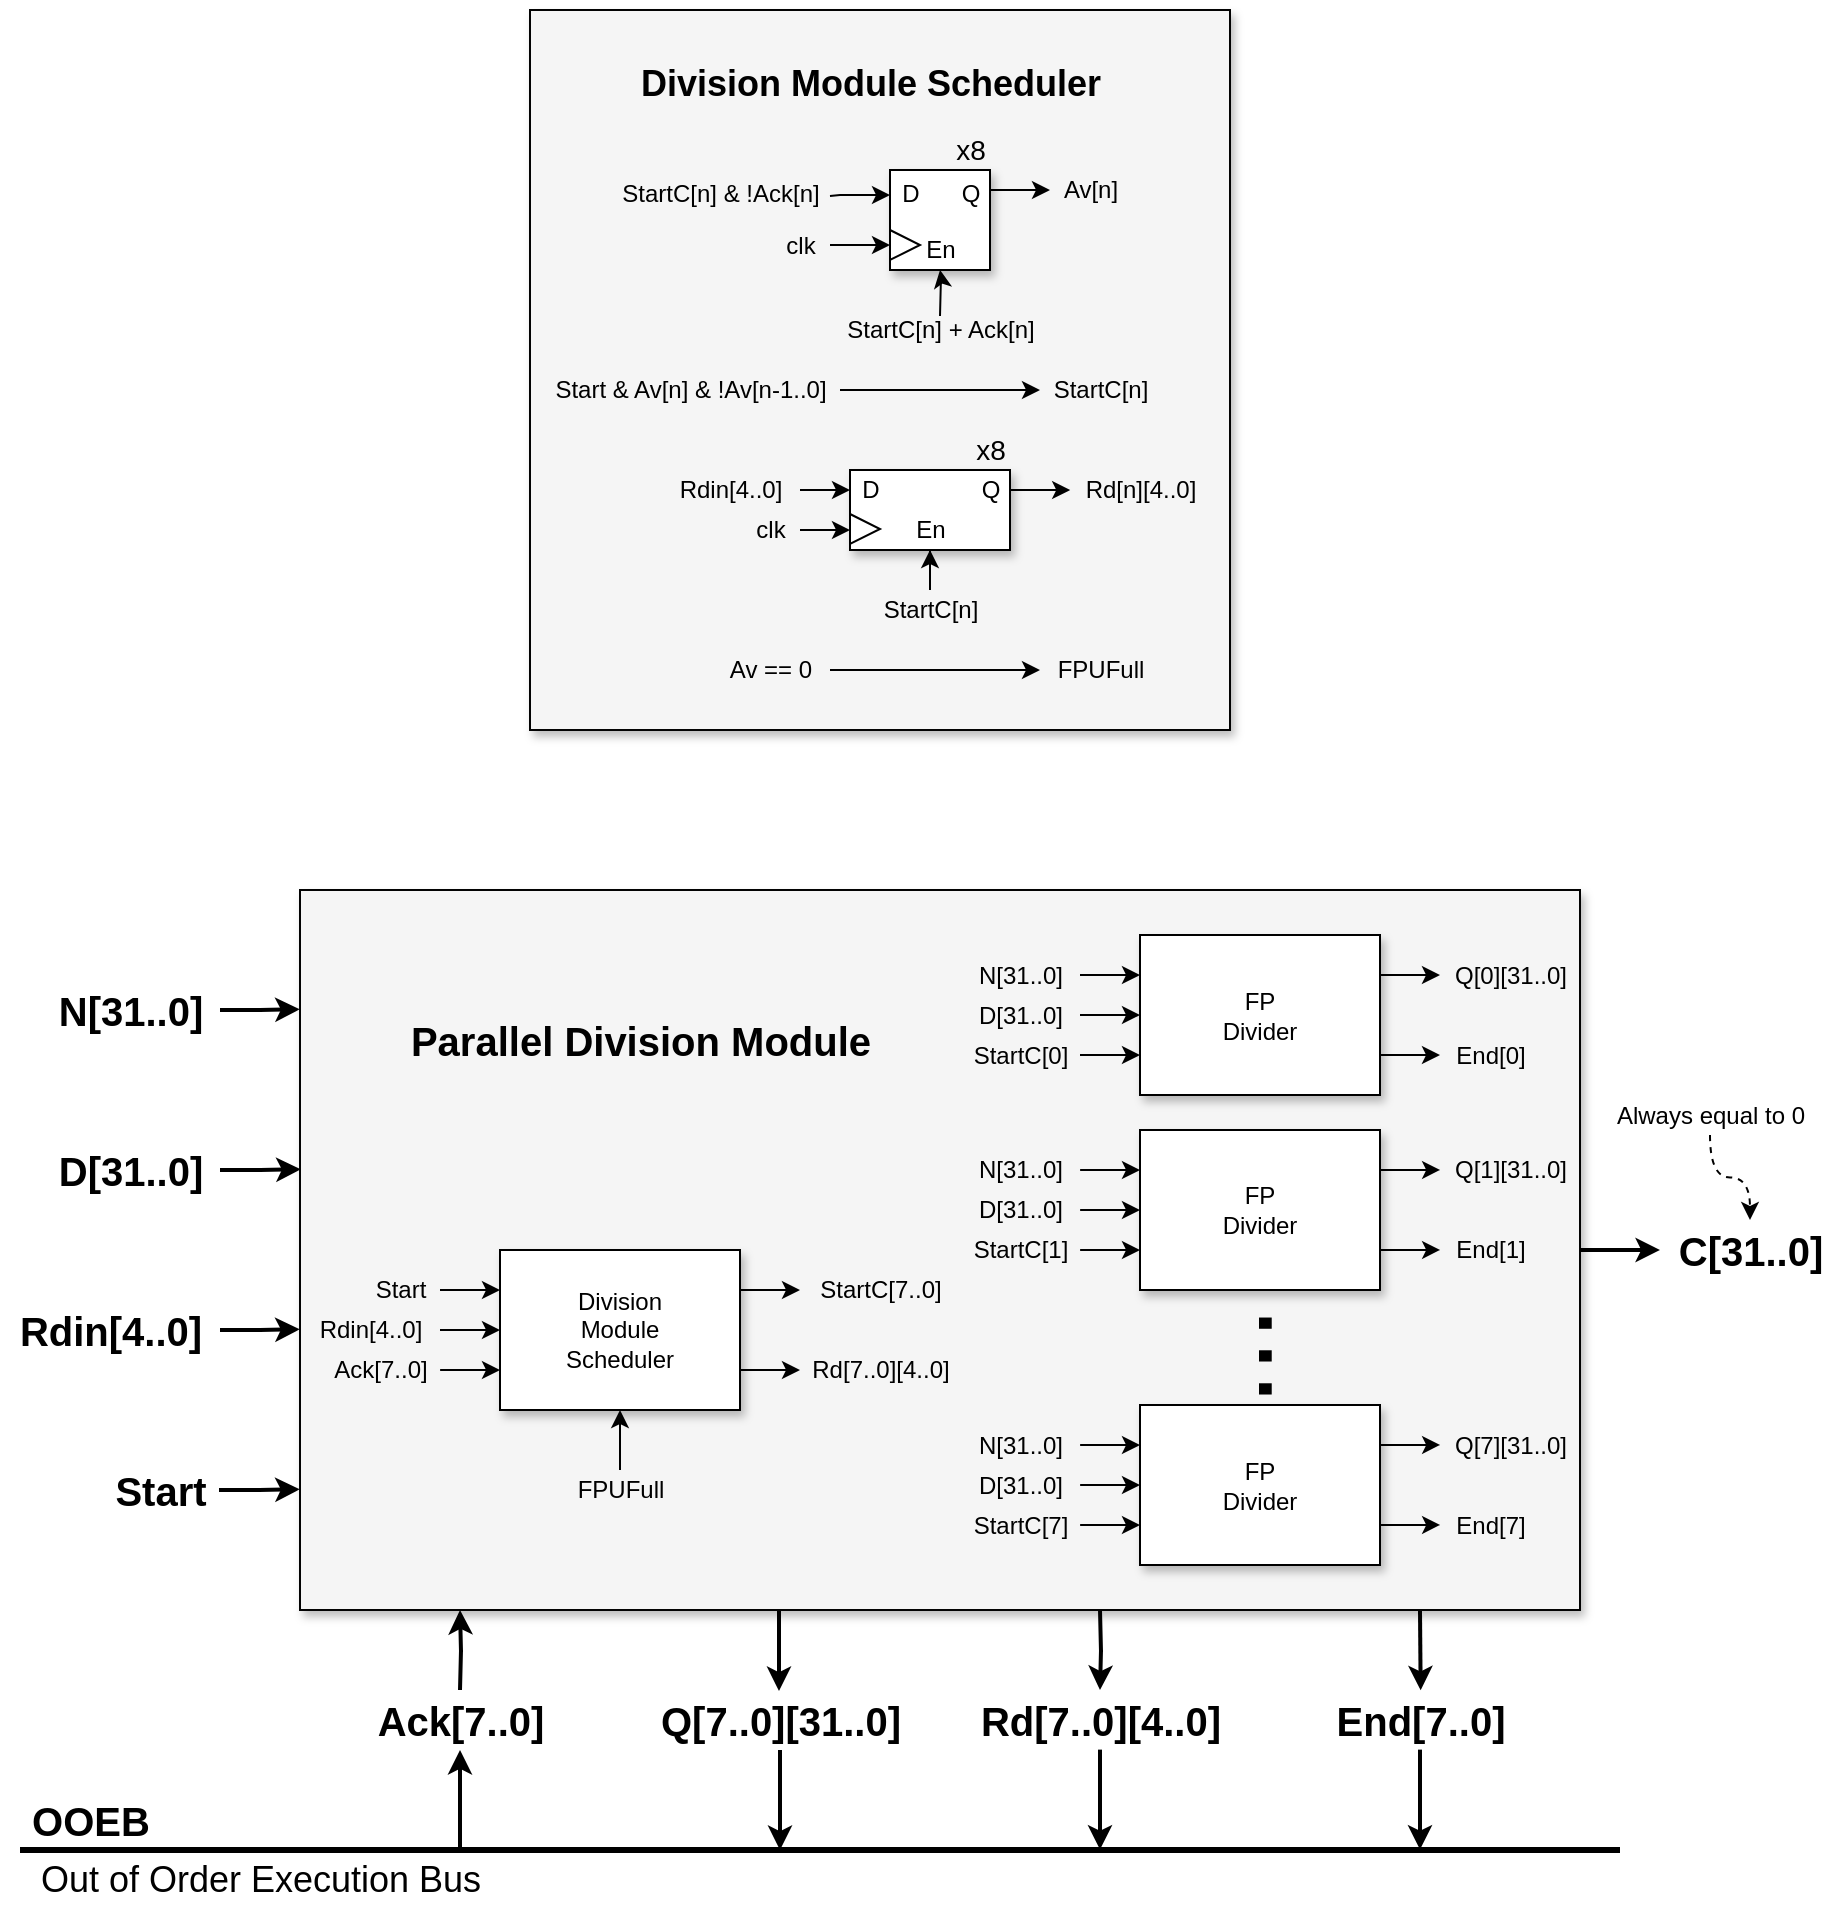 <mxfile version="12.3.2" type="device" pages="1"><diagram id="rGSmA4ux6cPSU9BD-CrY" name="Page-1"><mxGraphModel dx="1113" dy="853" grid="1" gridSize="10" guides="1" tooltips="1" connect="1" arrows="1" fold="1" page="1" pageScale="1" pageWidth="4681" pageHeight="3300" math="0" shadow="0"><root><mxCell id="0"/><mxCell id="1" parent="0"/><mxCell id="6MlO7yxr7TjKpBUpVkx_-128" value="" style="rounded=0;whiteSpace=wrap;html=1;fontSize=12;fillColor=#f5f5f5;strokeColor=#030303;fontColor=#333333;shadow=1;" vertex="1" parent="1"><mxGeometry x="1380" y="880" width="640" height="360" as="geometry"/></mxCell><mxCell id="6MlO7yxr7TjKpBUpVkx_-1" style="edgeStyle=orthogonalEdgeStyle;rounded=0;orthogonalLoop=1;jettySize=auto;html=1;startArrow=classic;startFill=1;endArrow=none;endFill=0;strokeWidth=2;fontSize=20;" edge="1" parent="1"><mxGeometry relative="1" as="geometry"><mxPoint x="1619.5" y="1240.5" as="targetPoint"/><mxPoint x="1619.5" y="1280.5" as="sourcePoint"/><Array as="points"><mxPoint x="1619.5" y="1280.5"/><mxPoint x="1619.5" y="1280.5"/></Array></mxGeometry></mxCell><mxCell id="6MlO7yxr7TjKpBUpVkx_-2" style="edgeStyle=orthogonalEdgeStyle;rounded=0;orthogonalLoop=1;jettySize=auto;html=1;startArrow=classic;startFill=1;endArrow=none;endFill=0;strokeWidth=2;fontSize=20;" edge="1" parent="1"><mxGeometry relative="1" as="geometry"><mxPoint x="1780" y="1240" as="targetPoint"/><mxPoint x="1780" y="1280" as="sourcePoint"/></mxGeometry></mxCell><mxCell id="6MlO7yxr7TjKpBUpVkx_-3" style="edgeStyle=orthogonalEdgeStyle;rounded=0;orthogonalLoop=1;jettySize=auto;html=1;exitX=1;exitY=0.75;exitDx=0;exitDy=0;startArrow=classic;startFill=1;endArrow=none;endFill=0;strokeWidth=2;fontSize=20;" edge="1" parent="1"><mxGeometry relative="1" as="geometry"><mxPoint x="1940" y="1240.5" as="targetPoint"/><mxPoint x="1940.333" y="1280.167" as="sourcePoint"/></mxGeometry></mxCell><mxCell id="6MlO7yxr7TjKpBUpVkx_-4" style="edgeStyle=orthogonalEdgeStyle;rounded=0;orthogonalLoop=1;jettySize=auto;html=1;startArrow=classic;startFill=1;endArrow=none;endFill=0;strokeWidth=2;fontSize=20;" edge="1" parent="1"><mxGeometry relative="1" as="geometry"><mxPoint x="1460" y="1280" as="targetPoint"/><mxPoint x="1460" y="1240" as="sourcePoint"/></mxGeometry></mxCell><mxCell id="6MlO7yxr7TjKpBUpVkx_-67" value="" style="edgeStyle=orthogonalEdgeStyle;rounded=0;orthogonalLoop=1;jettySize=auto;html=1;startArrow=none;startFill=0;endArrow=classic;endFill=1;fontSize=20;entryX=0;entryY=0.25;entryDx=0;entryDy=0;strokeWidth=2;" edge="1" parent="1" source="6MlO7yxr7TjKpBUpVkx_-68"><mxGeometry relative="1" as="geometry"><mxPoint x="1379.833" y="939.667" as="targetPoint"/></mxGeometry></mxCell><mxCell id="6MlO7yxr7TjKpBUpVkx_-68" value="N[31..0]" style="text;html=1;align=center;verticalAlign=middle;resizable=0;points=[];;autosize=1;fontSize=20;fontStyle=1" vertex="1" parent="1"><mxGeometry x="1250" y="925" width="90" height="30" as="geometry"/></mxCell><mxCell id="6MlO7yxr7TjKpBUpVkx_-69" value="" style="edgeStyle=orthogonalEdgeStyle;rounded=0;orthogonalLoop=1;jettySize=auto;html=1;startArrow=none;startFill=0;endArrow=classic;endFill=1;fontSize=20;entryX=0;entryY=0.5;entryDx=0;entryDy=0;strokeWidth=2;" edge="1" parent="1" source="6MlO7yxr7TjKpBUpVkx_-70"><mxGeometry relative="1" as="geometry"><mxPoint x="1380.333" y="1019.667" as="targetPoint"/></mxGeometry></mxCell><mxCell id="6MlO7yxr7TjKpBUpVkx_-70" value="D[31..0]" style="text;html=1;align=center;verticalAlign=middle;resizable=0;points=[];;autosize=1;fontSize=20;fontStyle=1" vertex="1" parent="1"><mxGeometry x="1250" y="1005" width="90" height="30" as="geometry"/></mxCell><mxCell id="6MlO7yxr7TjKpBUpVkx_-71" value="" style="edgeStyle=orthogonalEdgeStyle;rounded=0;orthogonalLoop=1;jettySize=auto;html=1;startArrow=none;startFill=0;endArrow=classic;endFill=1;fontSize=20;entryX=0;entryY=0.75;entryDx=0;entryDy=0;strokeWidth=2;" edge="1" parent="1" source="6MlO7yxr7TjKpBUpVkx_-72"><mxGeometry relative="1" as="geometry"><mxPoint x="1379.833" y="1099.667" as="targetPoint"/></mxGeometry></mxCell><mxCell id="6MlO7yxr7TjKpBUpVkx_-72" value="Rdin[4..0]" style="text;html=1;align=center;verticalAlign=middle;resizable=0;points=[];;autosize=1;fontSize=20;fontStyle=1" vertex="1" parent="1"><mxGeometry x="1230" y="1085" width="110" height="30" as="geometry"/></mxCell><mxCell id="6MlO7yxr7TjKpBUpVkx_-73" value="&lt;b&gt;Parallel Division Module&lt;/b&gt;" style="text;html=1;align=center;verticalAlign=middle;resizable=0;points=[];;autosize=1;fontSize=20;" vertex="1" parent="1"><mxGeometry x="1425" y="940" width="250" height="30" as="geometry"/></mxCell><mxCell id="6MlO7yxr7TjKpBUpVkx_-74" value="Q[7..0][31..0]" style="text;html=1;align=center;verticalAlign=middle;resizable=0;points=[];;autosize=1;fontSize=20;fontStyle=1" vertex="1" parent="1"><mxGeometry x="1550" y="1280" width="140" height="30" as="geometry"/></mxCell><mxCell id="6MlO7yxr7TjKpBUpVkx_-75" value="Rd[7..0][4..0]" style="text;html=1;align=center;verticalAlign=middle;resizable=0;points=[];;autosize=1;fontSize=20;fontStyle=1" vertex="1" parent="1"><mxGeometry x="1710" y="1280" width="140" height="30" as="geometry"/></mxCell><mxCell id="6MlO7yxr7TjKpBUpVkx_-76" value="End[7..0]" style="text;html=1;align=center;verticalAlign=middle;resizable=0;points=[];;autosize=1;fontSize=20;fontStyle=1" vertex="1" parent="1"><mxGeometry x="1890" y="1280" width="100" height="30" as="geometry"/></mxCell><mxCell id="6MlO7yxr7TjKpBUpVkx_-77" value="Ack[7..0]" style="text;html=1;align=center;verticalAlign=middle;resizable=0;points=[];;autosize=1;fontSize=20;fontStyle=1" vertex="1" parent="1"><mxGeometry x="1410" y="1280" width="100" height="30" as="geometry"/></mxCell><mxCell id="6MlO7yxr7TjKpBUpVkx_-6" style="edgeStyle=orthogonalEdgeStyle;rounded=0;orthogonalLoop=1;jettySize=auto;html=1;exitX=1;exitY=0.25;exitDx=0;exitDy=0;" edge="1" parent="1" source="6MlO7yxr7TjKpBUpVkx_-10"><mxGeometry relative="1" as="geometry"><mxPoint x="1950" y="922.5" as="targetPoint"/></mxGeometry></mxCell><mxCell id="6MlO7yxr7TjKpBUpVkx_-8" style="edgeStyle=orthogonalEdgeStyle;rounded=0;orthogonalLoop=1;jettySize=auto;html=1;exitX=1;exitY=0.75;exitDx=0;exitDy=0;" edge="1" parent="1" source="6MlO7yxr7TjKpBUpVkx_-10"><mxGeometry relative="1" as="geometry"><mxPoint x="1950" y="962.5" as="targetPoint"/></mxGeometry></mxCell><mxCell id="6MlO7yxr7TjKpBUpVkx_-10" value="FP&lt;br&gt;Divider" style="rounded=0;whiteSpace=wrap;html=1;shadow=1;" vertex="1" parent="1"><mxGeometry x="1800" y="902.5" width="120" height="80" as="geometry"/></mxCell><mxCell id="6MlO7yxr7TjKpBUpVkx_-11" value="Q[0][31..0]" style="text;html=1;align=center;verticalAlign=middle;resizable=0;points=[];;autosize=1;" vertex="1" parent="1"><mxGeometry x="1950" y="912.5" width="70" height="20" as="geometry"/></mxCell><mxCell id="6MlO7yxr7TjKpBUpVkx_-13" value="End[0]" style="text;html=1;align=center;verticalAlign=middle;resizable=0;points=[];;autosize=1;" vertex="1" parent="1"><mxGeometry x="1950" y="952.5" width="50" height="20" as="geometry"/></mxCell><mxCell id="6MlO7yxr7TjKpBUpVkx_-15" value="N[31..0]" style="text;html=1;align=center;verticalAlign=middle;resizable=0;points=[];;autosize=1;" vertex="1" parent="1"><mxGeometry x="1710" y="912.5" width="60" height="20" as="geometry"/></mxCell><mxCell id="6MlO7yxr7TjKpBUpVkx_-16" value="D[31..0]" style="text;html=1;align=center;verticalAlign=middle;resizable=0;points=[];;autosize=1;" vertex="1" parent="1"><mxGeometry x="1710" y="932.5" width="60" height="20" as="geometry"/></mxCell><mxCell id="6MlO7yxr7TjKpBUpVkx_-17" value="StartC[0]" style="text;html=1;align=center;verticalAlign=middle;resizable=0;points=[];;autosize=1;" vertex="1" parent="1"><mxGeometry x="1710" y="952.5" width="60" height="20" as="geometry"/></mxCell><mxCell id="6MlO7yxr7TjKpBUpVkx_-18" style="edgeStyle=orthogonalEdgeStyle;rounded=0;orthogonalLoop=1;jettySize=auto;html=1;entryX=0;entryY=0.25;entryDx=0;entryDy=0;" edge="1" parent="1" target="6MlO7yxr7TjKpBUpVkx_-10"><mxGeometry relative="1" as="geometry"><mxPoint x="1800.143" y="922.357" as="targetPoint"/><mxPoint x="1770" y="922.5" as="sourcePoint"/><Array as="points"><mxPoint x="1770" y="922.5"/></Array></mxGeometry></mxCell><mxCell id="6MlO7yxr7TjKpBUpVkx_-19" style="edgeStyle=orthogonalEdgeStyle;rounded=0;orthogonalLoop=1;jettySize=auto;html=1;entryX=0;entryY=0.75;entryDx=0;entryDy=0;" edge="1" parent="1" target="6MlO7yxr7TjKpBUpVkx_-10"><mxGeometry relative="1" as="geometry"><mxPoint x="1800.143" y="981.857" as="targetPoint"/><mxPoint x="1770" y="962.5" as="sourcePoint"/><Array as="points"><mxPoint x="1770" y="962.5"/></Array></mxGeometry></mxCell><mxCell id="6MlO7yxr7TjKpBUpVkx_-21" style="edgeStyle=orthogonalEdgeStyle;rounded=0;orthogonalLoop=1;jettySize=auto;html=1;entryX=0;entryY=0.5;entryDx=0;entryDy=0;" edge="1" parent="1" target="6MlO7yxr7TjKpBUpVkx_-10"><mxGeometry relative="1" as="geometry"><mxPoint x="1800.143" y="942.357" as="targetPoint"/><mxPoint x="1770" y="942.5" as="sourcePoint"/><Array as="points"><mxPoint x="1780" y="942.5"/><mxPoint x="1780" y="942.5"/></Array></mxGeometry></mxCell><mxCell id="6MlO7yxr7TjKpBUpVkx_-57" value="..." style="text;html=1;align=center;verticalAlign=middle;resizable=0;points=[];;autosize=1;rotation=90;fontSize=59;" vertex="1" parent="1"><mxGeometry x="1850" y="1072.5" width="60" height="80" as="geometry"/></mxCell><mxCell id="6MlO7yxr7TjKpBUpVkx_-94" style="edgeStyle=orthogonalEdgeStyle;rounded=0;orthogonalLoop=1;jettySize=auto;html=1;exitX=1;exitY=0.25;exitDx=0;exitDy=0;" edge="1" parent="1" source="6MlO7yxr7TjKpBUpVkx_-96"><mxGeometry relative="1" as="geometry"><mxPoint x="1950.069" y="1019.966" as="targetPoint"/></mxGeometry></mxCell><mxCell id="6MlO7yxr7TjKpBUpVkx_-95" style="edgeStyle=orthogonalEdgeStyle;rounded=0;orthogonalLoop=1;jettySize=auto;html=1;exitX=1;exitY=0.75;exitDx=0;exitDy=0;" edge="1" parent="1" source="6MlO7yxr7TjKpBUpVkx_-96"><mxGeometry relative="1" as="geometry"><mxPoint x="1950.069" y="1059.966" as="targetPoint"/></mxGeometry></mxCell><mxCell id="6MlO7yxr7TjKpBUpVkx_-96" value="FP&lt;br&gt;Divider" style="rounded=0;whiteSpace=wrap;html=1;shadow=1;" vertex="1" parent="1"><mxGeometry x="1800" y="1000" width="120" height="80" as="geometry"/></mxCell><mxCell id="6MlO7yxr7TjKpBUpVkx_-97" value="Q[1][31..0]" style="text;html=1;align=center;verticalAlign=middle;resizable=0;points=[];;autosize=1;" vertex="1" parent="1"><mxGeometry x="1950" y="1010" width="70" height="20" as="geometry"/></mxCell><mxCell id="6MlO7yxr7TjKpBUpVkx_-98" value="End[1]" style="text;html=1;align=center;verticalAlign=middle;resizable=0;points=[];;autosize=1;" vertex="1" parent="1"><mxGeometry x="1950" y="1050" width="50" height="20" as="geometry"/></mxCell><mxCell id="6MlO7yxr7TjKpBUpVkx_-99" value="N[31..0]" style="text;html=1;align=center;verticalAlign=middle;resizable=0;points=[];;autosize=1;" vertex="1" parent="1"><mxGeometry x="1710" y="1010" width="60" height="20" as="geometry"/></mxCell><mxCell id="6MlO7yxr7TjKpBUpVkx_-100" value="D[31..0]" style="text;html=1;align=center;verticalAlign=middle;resizable=0;points=[];;autosize=1;" vertex="1" parent="1"><mxGeometry x="1710" y="1030" width="60" height="20" as="geometry"/></mxCell><mxCell id="6MlO7yxr7TjKpBUpVkx_-101" value="StartC[1]" style="text;html=1;align=center;verticalAlign=middle;resizable=0;points=[];;autosize=1;" vertex="1" parent="1"><mxGeometry x="1710" y="1050" width="60" height="20" as="geometry"/></mxCell><mxCell id="6MlO7yxr7TjKpBUpVkx_-102" style="edgeStyle=orthogonalEdgeStyle;rounded=0;orthogonalLoop=1;jettySize=auto;html=1;entryX=0;entryY=0.25;entryDx=0;entryDy=0;" edge="1" parent="1" target="6MlO7yxr7TjKpBUpVkx_-96"><mxGeometry relative="1" as="geometry"><mxPoint x="1800.143" y="1019.857" as="targetPoint"/><mxPoint x="1770.069" y="1019.966" as="sourcePoint"/><Array as="points"><mxPoint x="1770" y="1020"/></Array></mxGeometry></mxCell><mxCell id="6MlO7yxr7TjKpBUpVkx_-103" style="edgeStyle=orthogonalEdgeStyle;rounded=0;orthogonalLoop=1;jettySize=auto;html=1;entryX=0;entryY=0.75;entryDx=0;entryDy=0;" edge="1" parent="1" target="6MlO7yxr7TjKpBUpVkx_-96"><mxGeometry relative="1" as="geometry"><mxPoint x="1800.143" y="1079.357" as="targetPoint"/><mxPoint x="1770.069" y="1059.966" as="sourcePoint"/><Array as="points"><mxPoint x="1770" y="1060"/></Array></mxGeometry></mxCell><mxCell id="6MlO7yxr7TjKpBUpVkx_-104" style="edgeStyle=orthogonalEdgeStyle;rounded=0;orthogonalLoop=1;jettySize=auto;html=1;entryX=0;entryY=0.5;entryDx=0;entryDy=0;" edge="1" parent="1" target="6MlO7yxr7TjKpBUpVkx_-96"><mxGeometry relative="1" as="geometry"><mxPoint x="1800.143" y="1039.857" as="targetPoint"/><mxPoint x="1770.069" y="1039.966" as="sourcePoint"/><Array as="points"><mxPoint x="1780" y="1040"/><mxPoint x="1780" y="1040"/></Array></mxGeometry></mxCell><mxCell id="6MlO7yxr7TjKpBUpVkx_-105" style="edgeStyle=orthogonalEdgeStyle;rounded=0;orthogonalLoop=1;jettySize=auto;html=1;exitX=1;exitY=0.25;exitDx=0;exitDy=0;" edge="1" parent="1" source="6MlO7yxr7TjKpBUpVkx_-107"><mxGeometry relative="1" as="geometry"><mxPoint x="1950.069" y="1157.466" as="targetPoint"/></mxGeometry></mxCell><mxCell id="6MlO7yxr7TjKpBUpVkx_-106" style="edgeStyle=orthogonalEdgeStyle;rounded=0;orthogonalLoop=1;jettySize=auto;html=1;exitX=1;exitY=0.75;exitDx=0;exitDy=0;" edge="1" parent="1" source="6MlO7yxr7TjKpBUpVkx_-107"><mxGeometry relative="1" as="geometry"><mxPoint x="1950.069" y="1197.466" as="targetPoint"/></mxGeometry></mxCell><mxCell id="6MlO7yxr7TjKpBUpVkx_-107" value="FP&lt;br&gt;Divider" style="rounded=0;whiteSpace=wrap;html=1;shadow=1;" vertex="1" parent="1"><mxGeometry x="1800" y="1137.5" width="120" height="80" as="geometry"/></mxCell><mxCell id="6MlO7yxr7TjKpBUpVkx_-108" value="Q[7][31..0]" style="text;html=1;align=center;verticalAlign=middle;resizable=0;points=[];;autosize=1;" vertex="1" parent="1"><mxGeometry x="1950" y="1147.5" width="70" height="20" as="geometry"/></mxCell><mxCell id="6MlO7yxr7TjKpBUpVkx_-109" value="End[7]" style="text;html=1;align=center;verticalAlign=middle;resizable=0;points=[];;autosize=1;" vertex="1" parent="1"><mxGeometry x="1950" y="1187.5" width="50" height="20" as="geometry"/></mxCell><mxCell id="6MlO7yxr7TjKpBUpVkx_-110" value="N[31..0]" style="text;html=1;align=center;verticalAlign=middle;resizable=0;points=[];;autosize=1;" vertex="1" parent="1"><mxGeometry x="1710" y="1147.5" width="60" height="20" as="geometry"/></mxCell><mxCell id="6MlO7yxr7TjKpBUpVkx_-111" value="D[31..0]" style="text;html=1;align=center;verticalAlign=middle;resizable=0;points=[];;autosize=1;" vertex="1" parent="1"><mxGeometry x="1710" y="1167.5" width="60" height="20" as="geometry"/></mxCell><mxCell id="6MlO7yxr7TjKpBUpVkx_-112" value="StartC[7]" style="text;html=1;align=center;verticalAlign=middle;resizable=0;points=[];;autosize=1;" vertex="1" parent="1"><mxGeometry x="1710" y="1187.5" width="60" height="20" as="geometry"/></mxCell><mxCell id="6MlO7yxr7TjKpBUpVkx_-113" style="edgeStyle=orthogonalEdgeStyle;rounded=0;orthogonalLoop=1;jettySize=auto;html=1;entryX=0;entryY=0.25;entryDx=0;entryDy=0;" edge="1" parent="1" target="6MlO7yxr7TjKpBUpVkx_-107"><mxGeometry relative="1" as="geometry"><mxPoint x="1800.143" y="1157.357" as="targetPoint"/><mxPoint x="1770.069" y="1157.466" as="sourcePoint"/><Array as="points"><mxPoint x="1770" y="1157.5"/></Array></mxGeometry></mxCell><mxCell id="6MlO7yxr7TjKpBUpVkx_-114" style="edgeStyle=orthogonalEdgeStyle;rounded=0;orthogonalLoop=1;jettySize=auto;html=1;entryX=0;entryY=0.75;entryDx=0;entryDy=0;" edge="1" parent="1" target="6MlO7yxr7TjKpBUpVkx_-107"><mxGeometry relative="1" as="geometry"><mxPoint x="1800.143" y="1216.857" as="targetPoint"/><mxPoint x="1770.069" y="1197.466" as="sourcePoint"/><Array as="points"><mxPoint x="1770" y="1197.5"/></Array></mxGeometry></mxCell><mxCell id="6MlO7yxr7TjKpBUpVkx_-115" style="edgeStyle=orthogonalEdgeStyle;rounded=0;orthogonalLoop=1;jettySize=auto;html=1;entryX=0;entryY=0.5;entryDx=0;entryDy=0;" edge="1" parent="1" target="6MlO7yxr7TjKpBUpVkx_-107"><mxGeometry relative="1" as="geometry"><mxPoint x="1800.143" y="1177.357" as="targetPoint"/><mxPoint x="1770.069" y="1177.466" as="sourcePoint"/><Array as="points"><mxPoint x="1780" y="1177.5"/><mxPoint x="1780" y="1177.5"/></Array></mxGeometry></mxCell><mxCell id="6MlO7yxr7TjKpBUpVkx_-131" value="C[31..0]" style="text;html=1;align=center;verticalAlign=middle;resizable=0;points=[];;autosize=1;fontSize=20;fontStyle=1" vertex="1" parent="1"><mxGeometry x="2060" y="1045" width="90" height="30" as="geometry"/></mxCell><mxCell id="6MlO7yxr7TjKpBUpVkx_-133" style="edgeStyle=orthogonalEdgeStyle;rounded=0;orthogonalLoop=1;jettySize=auto;html=1;exitX=1;exitY=0.5;exitDx=0;exitDy=0;startArrow=none;startFill=0;endArrow=classic;endFill=1;strokeWidth=2;fontSize=20;" edge="1" parent="1" source="6MlO7yxr7TjKpBUpVkx_-128"><mxGeometry relative="1" as="geometry"><mxPoint x="2060" y="1060" as="targetPoint"/><mxPoint x="2069.833" y="1107.667" as="sourcePoint"/></mxGeometry></mxCell><mxCell id="6MlO7yxr7TjKpBUpVkx_-134" value="" style="edgeStyle=orthogonalEdgeStyle;rounded=0;orthogonalLoop=1;jettySize=auto;html=1;startArrow=none;startFill=0;endArrow=classic;endFill=1;fontSize=20;entryX=0;entryY=0.75;entryDx=0;entryDy=0;strokeWidth=2;" edge="1" parent="1" source="6MlO7yxr7TjKpBUpVkx_-135"><mxGeometry relative="1" as="geometry"><mxPoint x="1379.833" y="1179.667" as="targetPoint"/></mxGeometry></mxCell><mxCell id="6MlO7yxr7TjKpBUpVkx_-135" value="Start" style="text;html=1;align=center;verticalAlign=middle;resizable=0;points=[];;autosize=1;fontSize=20;fontStyle=1" vertex="1" parent="1"><mxGeometry x="1279.5" y="1165" width="60" height="30" as="geometry"/></mxCell><mxCell id="6MlO7yxr7TjKpBUpVkx_-145" value="" style="edgeStyle=orthogonalEdgeStyle;rounded=0;orthogonalLoop=1;jettySize=auto;html=1;startArrow=none;startFill=0;endArrow=classic;endFill=1;fontSize=59;" edge="1" parent="1" source="6MlO7yxr7TjKpBUpVkx_-144" target="6MlO7yxr7TjKpBUpVkx_-118"><mxGeometry relative="1" as="geometry"/></mxCell><mxCell id="6MlO7yxr7TjKpBUpVkx_-144" value="Rdin[4..0]" style="text;html=1;align=center;verticalAlign=middle;resizable=0;points=[];;autosize=1;" vertex="1" parent="1"><mxGeometry x="1380" y="1090" width="70" height="20" as="geometry"/></mxCell><mxCell id="6MlO7yxr7TjKpBUpVkx_-146" value="" style="endArrow=none;html=1;fontSize=59;strokeWidth=3;" edge="1" parent="1"><mxGeometry width="50" height="50" relative="1" as="geometry"><mxPoint x="1240" y="1360" as="sourcePoint"/><mxPoint x="2040" y="1360" as="targetPoint"/></mxGeometry></mxCell><mxCell id="6MlO7yxr7TjKpBUpVkx_-147" style="edgeStyle=orthogonalEdgeStyle;rounded=0;orthogonalLoop=1;jettySize=auto;html=1;startArrow=classic;startFill=1;endArrow=none;endFill=0;strokeWidth=2;fontSize=20;" edge="1" parent="1"><mxGeometry relative="1" as="geometry"><mxPoint x="1460" y="1360" as="targetPoint"/><mxPoint x="1460" y="1310.0" as="sourcePoint"/></mxGeometry></mxCell><mxCell id="6MlO7yxr7TjKpBUpVkx_-149" style="edgeStyle=orthogonalEdgeStyle;rounded=0;orthogonalLoop=1;jettySize=auto;html=1;startArrow=classic;startFill=1;endArrow=none;endFill=0;strokeWidth=2;fontSize=20;" edge="1" parent="1"><mxGeometry relative="1" as="geometry"><mxPoint x="1620" y="1310" as="targetPoint"/><mxPoint x="1620" y="1360" as="sourcePoint"/><Array as="points"><mxPoint x="1620" y="1340"/><mxPoint x="1620" y="1340"/></Array></mxGeometry></mxCell><mxCell id="6MlO7yxr7TjKpBUpVkx_-150" style="edgeStyle=orthogonalEdgeStyle;rounded=0;orthogonalLoop=1;jettySize=auto;html=1;startArrow=classic;startFill=1;endArrow=none;endFill=0;strokeWidth=2;fontSize=20;" edge="1" parent="1"><mxGeometry relative="1" as="geometry"><mxPoint x="1780" y="1309.81" as="targetPoint"/><mxPoint x="1780" y="1359.81" as="sourcePoint"/><Array as="points"><mxPoint x="1780" y="1340"/><mxPoint x="1780" y="1340"/></Array></mxGeometry></mxCell><mxCell id="6MlO7yxr7TjKpBUpVkx_-151" style="edgeStyle=orthogonalEdgeStyle;rounded=0;orthogonalLoop=1;jettySize=auto;html=1;startArrow=classic;startFill=1;endArrow=none;endFill=0;strokeWidth=2;fontSize=20;" edge="1" parent="1"><mxGeometry relative="1" as="geometry"><mxPoint x="1940" y="1309.81" as="targetPoint"/><mxPoint x="1940" y="1359.81" as="sourcePoint"/><Array as="points"><mxPoint x="1940" y="1340"/><mxPoint x="1940" y="1340"/></Array></mxGeometry></mxCell><mxCell id="6MlO7yxr7TjKpBUpVkx_-153" value="OOEB" style="text;html=1;align=center;verticalAlign=middle;resizable=0;points=[];;autosize=1;fontSize=20;fontStyle=1" vertex="1" parent="1"><mxGeometry x="1239.5" y="1330" width="70" height="30" as="geometry"/></mxCell><mxCell id="6MlO7yxr7TjKpBUpVkx_-154" value="Out of Order Execution Bus" style="text;html=1;align=center;verticalAlign=middle;resizable=0;points=[];;autosize=1;fontSize=18;" vertex="1" parent="1"><mxGeometry x="1239.5" y="1360" width="240" height="30" as="geometry"/></mxCell><mxCell id="6MlO7yxr7TjKpBUpVkx_-119" style="edgeStyle=orthogonalEdgeStyle;rounded=0;orthogonalLoop=1;jettySize=auto;html=1;exitX=0;exitY=0.25;exitDx=0;exitDy=0;startArrow=classic;startFill=1;endArrow=none;endFill=0;" edge="1" parent="1" source="6MlO7yxr7TjKpBUpVkx_-118"><mxGeometry relative="1" as="geometry"><mxPoint x="1450" y="1080" as="targetPoint"/></mxGeometry></mxCell><mxCell id="6MlO7yxr7TjKpBUpVkx_-121" style="edgeStyle=orthogonalEdgeStyle;rounded=0;orthogonalLoop=1;jettySize=auto;html=1;exitX=1;exitY=0.25;exitDx=0;exitDy=0;" edge="1" parent="1" source="6MlO7yxr7TjKpBUpVkx_-118"><mxGeometry relative="1" as="geometry"><mxPoint x="1630" y="1080" as="targetPoint"/></mxGeometry></mxCell><mxCell id="6MlO7yxr7TjKpBUpVkx_-122" style="edgeStyle=orthogonalEdgeStyle;rounded=0;orthogonalLoop=1;jettySize=auto;html=1;exitX=0;exitY=0.75;exitDx=0;exitDy=0;startArrow=classic;startFill=1;endArrow=none;endFill=0;" edge="1" parent="1" source="6MlO7yxr7TjKpBUpVkx_-118"><mxGeometry relative="1" as="geometry"><mxPoint x="1450.069" y="1119.966" as="targetPoint"/></mxGeometry></mxCell><mxCell id="6MlO7yxr7TjKpBUpVkx_-118" value="Division&lt;br&gt;Module&lt;br&gt;Scheduler" style="rounded=0;whiteSpace=wrap;html=1;shadow=1;" vertex="1" parent="1"><mxGeometry x="1480" y="1060" width="120" height="80" as="geometry"/></mxCell><mxCell id="6MlO7yxr7TjKpBUpVkx_-123" value="Start" style="text;html=1;align=center;verticalAlign=middle;resizable=0;points=[];;autosize=1;" vertex="1" parent="1"><mxGeometry x="1410" y="1070" width="40" height="20" as="geometry"/></mxCell><mxCell id="6MlO7yxr7TjKpBUpVkx_-124" value="Ack[7..0]" style="text;html=1;align=center;verticalAlign=middle;resizable=0;points=[];;autosize=1;" vertex="1" parent="1"><mxGeometry x="1390" y="1110" width="60" height="20" as="geometry"/></mxCell><mxCell id="6MlO7yxr7TjKpBUpVkx_-125" value="StartC[7..0]" style="text;html=1;align=center;verticalAlign=middle;resizable=0;points=[];;autosize=1;" vertex="1" parent="1"><mxGeometry x="1630" y="1070" width="80" height="20" as="geometry"/></mxCell><mxCell id="6MlO7yxr7TjKpBUpVkx_-158" style="edgeStyle=orthogonalEdgeStyle;rounded=0;orthogonalLoop=1;jettySize=auto;html=1;exitX=1;exitY=0.75;exitDx=0;exitDy=0;" edge="1" parent="1" source="6MlO7yxr7TjKpBUpVkx_-118"><mxGeometry relative="1" as="geometry"><mxPoint x="1630" y="1120" as="targetPoint"/><mxPoint x="1610" y="1089.81" as="sourcePoint"/><Array as="points"><mxPoint x="1630" y="1120"/></Array></mxGeometry></mxCell><mxCell id="6MlO7yxr7TjKpBUpVkx_-159" value="Rd[7..0][4..0]" style="text;html=1;align=center;verticalAlign=middle;resizable=0;points=[];;autosize=1;" vertex="1" parent="1"><mxGeometry x="1630" y="1110" width="80" height="20" as="geometry"/></mxCell><mxCell id="6MlO7yxr7TjKpBUpVkx_-206" value="" style="group" vertex="1" connectable="0" parent="1"><mxGeometry x="1495" y="440" width="350" height="360" as="geometry"/></mxCell><mxCell id="6MlO7yxr7TjKpBUpVkx_-204" value="" style="rounded=0;whiteSpace=wrap;html=1;fontSize=12;fillColor=#f5f5f5;strokeColor=#030303;fontColor=#333333;shadow=1;" vertex="1" parent="6MlO7yxr7TjKpBUpVkx_-206"><mxGeometry width="350" height="360" as="geometry"/></mxCell><mxCell id="6MlO7yxr7TjKpBUpVkx_-165" style="edgeStyle=orthogonalEdgeStyle;rounded=0;orthogonalLoop=1;jettySize=auto;html=1;startArrow=classic;startFill=1;endArrow=none;endFill=0;strokeWidth=1;fontSize=18;exitX=0;exitY=0.75;exitDx=0;exitDy=0;" edge="1" parent="6MlO7yxr7TjKpBUpVkx_-206" source="6MlO7yxr7TjKpBUpVkx_-162"><mxGeometry relative="1" as="geometry"><mxPoint x="150" y="118" as="targetPoint"/><mxPoint x="170" y="110" as="sourcePoint"/></mxGeometry></mxCell><mxCell id="6MlO7yxr7TjKpBUpVkx_-166" style="edgeStyle=orthogonalEdgeStyle;rounded=0;orthogonalLoop=1;jettySize=auto;html=1;exitX=1;exitY=0.25;exitDx=0;exitDy=0;startArrow=none;startFill=0;endArrow=classic;endFill=1;strokeWidth=1;fontSize=18;" edge="1" parent="6MlO7yxr7TjKpBUpVkx_-206" source="6MlO7yxr7TjKpBUpVkx_-162"><mxGeometry relative="1" as="geometry"><mxPoint x="260" y="90" as="targetPoint"/><Array as="points"><mxPoint x="230" y="90"/></Array></mxGeometry></mxCell><mxCell id="6MlO7yxr7TjKpBUpVkx_-167" style="edgeStyle=orthogonalEdgeStyle;rounded=0;orthogonalLoop=1;jettySize=auto;html=1;exitX=0;exitY=0.25;exitDx=0;exitDy=0;startArrow=classic;startFill=1;endArrow=none;endFill=0;strokeWidth=1;fontSize=18;" edge="1" parent="6MlO7yxr7TjKpBUpVkx_-206" source="6MlO7yxr7TjKpBUpVkx_-162"><mxGeometry relative="1" as="geometry"><mxPoint x="150" y="93" as="targetPoint"/><Array as="points"><mxPoint x="155" y="93"/><mxPoint x="130" y="93"/></Array></mxGeometry></mxCell><mxCell id="6MlO7yxr7TjKpBUpVkx_-162" value="" style="rounded=0;whiteSpace=wrap;html=1;fontSize=18;shadow=1;" vertex="1" parent="6MlO7yxr7TjKpBUpVkx_-206"><mxGeometry x="180" y="80" width="50" height="50" as="geometry"/></mxCell><mxCell id="6MlO7yxr7TjKpBUpVkx_-163" value="" style="triangle;whiteSpace=wrap;html=1;fontSize=18;" vertex="1" parent="6MlO7yxr7TjKpBUpVkx_-206"><mxGeometry x="180" y="110" width="15" height="15" as="geometry"/></mxCell><mxCell id="6MlO7yxr7TjKpBUpVkx_-168" value="D" style="text;html=1;align=center;verticalAlign=middle;resizable=0;points=[];;autosize=1;fontSize=12;" vertex="1" parent="6MlO7yxr7TjKpBUpVkx_-206"><mxGeometry x="180" y="82" width="20" height="20" as="geometry"/></mxCell><mxCell id="6MlO7yxr7TjKpBUpVkx_-169" value="Q" style="text;html=1;align=center;verticalAlign=middle;resizable=0;points=[];;autosize=1;fontSize=12;" vertex="1" parent="6MlO7yxr7TjKpBUpVkx_-206"><mxGeometry x="210" y="82" width="20" height="20" as="geometry"/></mxCell><mxCell id="6MlO7yxr7TjKpBUpVkx_-170" value="En" style="text;html=1;align=center;verticalAlign=middle;resizable=0;points=[];;autosize=1;fontSize=12;" vertex="1" parent="6MlO7yxr7TjKpBUpVkx_-206"><mxGeometry x="190" y="110" width="30" height="20" as="geometry"/></mxCell><mxCell id="6MlO7yxr7TjKpBUpVkx_-171" value="Av[n]" style="text;html=1;align=center;verticalAlign=middle;resizable=0;points=[];;autosize=1;fontSize=12;" vertex="1" parent="6MlO7yxr7TjKpBUpVkx_-206"><mxGeometry x="260" y="80" width="40" height="20" as="geometry"/></mxCell><mxCell id="6MlO7yxr7TjKpBUpVkx_-173" value="" style="edgeStyle=orthogonalEdgeStyle;rounded=0;orthogonalLoop=1;jettySize=auto;html=1;startArrow=none;startFill=0;endArrow=classic;endFill=1;strokeWidth=1;fontSize=18;" edge="1" parent="6MlO7yxr7TjKpBUpVkx_-206" target="6MlO7yxr7TjKpBUpVkx_-162"><mxGeometry relative="1" as="geometry"><mxPoint x="205" y="153" as="sourcePoint"/></mxGeometry></mxCell><mxCell id="6MlO7yxr7TjKpBUpVkx_-172" value="StartC[n] + Ack[n]" style="text;html=1;align=center;verticalAlign=middle;resizable=0;points=[];;autosize=1;fontSize=12;" vertex="1" parent="6MlO7yxr7TjKpBUpVkx_-206"><mxGeometry x="150" y="150" width="110" height="20" as="geometry"/></mxCell><mxCell id="6MlO7yxr7TjKpBUpVkx_-174" value="StartC[n] &amp;amp; !Ack[n]" style="text;html=1;align=center;verticalAlign=middle;resizable=0;points=[];;autosize=1;fontSize=12;" vertex="1" parent="6MlO7yxr7TjKpBUpVkx_-206"><mxGeometry x="40" y="82" width="110" height="20" as="geometry"/></mxCell><mxCell id="6MlO7yxr7TjKpBUpVkx_-175" value="clk" style="text;html=1;align=center;verticalAlign=middle;resizable=0;points=[];;autosize=1;fontSize=12;" vertex="1" parent="6MlO7yxr7TjKpBUpVkx_-206"><mxGeometry x="120" y="107.5" width="30" height="20" as="geometry"/></mxCell><mxCell id="6MlO7yxr7TjKpBUpVkx_-176" value="x8" style="text;html=1;align=center;verticalAlign=middle;resizable=0;points=[];;autosize=1;fontSize=14;" vertex="1" parent="6MlO7yxr7TjKpBUpVkx_-206"><mxGeometry x="205" y="60" width="30" height="20" as="geometry"/></mxCell><mxCell id="6MlO7yxr7TjKpBUpVkx_-177" value="StartC[n]" style="text;html=1;align=center;verticalAlign=middle;resizable=0;points=[];;autosize=1;fontSize=12;" vertex="1" parent="6MlO7yxr7TjKpBUpVkx_-206"><mxGeometry x="255" y="180" width="60" height="20" as="geometry"/></mxCell><mxCell id="6MlO7yxr7TjKpBUpVkx_-179" value="" style="edgeStyle=orthogonalEdgeStyle;rounded=0;orthogonalLoop=1;jettySize=auto;html=1;startArrow=none;startFill=0;endArrow=classic;endFill=1;strokeWidth=1;fontSize=18;" edge="1" parent="6MlO7yxr7TjKpBUpVkx_-206" source="6MlO7yxr7TjKpBUpVkx_-178" target="6MlO7yxr7TjKpBUpVkx_-177"><mxGeometry relative="1" as="geometry"/></mxCell><mxCell id="6MlO7yxr7TjKpBUpVkx_-178" value="Start &amp;amp; Av[n] &amp;amp; !Av[n-1..0]" style="text;html=1;align=center;verticalAlign=middle;resizable=0;points=[];;autosize=1;fontSize=12;" vertex="1" parent="6MlO7yxr7TjKpBUpVkx_-206"><mxGeometry x="5" y="180" width="150" height="20" as="geometry"/></mxCell><mxCell id="6MlO7yxr7TjKpBUpVkx_-198" style="edgeStyle=orthogonalEdgeStyle;rounded=0;orthogonalLoop=1;jettySize=auto;html=1;exitX=1;exitY=0.25;exitDx=0;exitDy=0;startArrow=none;startFill=0;endArrow=classic;endFill=1;strokeWidth=1;fontSize=12;" edge="1" parent="6MlO7yxr7TjKpBUpVkx_-206" source="6MlO7yxr7TjKpBUpVkx_-186"><mxGeometry relative="1" as="geometry"><mxPoint x="270.056" y="239.889" as="targetPoint"/></mxGeometry></mxCell><mxCell id="6MlO7yxr7TjKpBUpVkx_-186" value="" style="rounded=0;whiteSpace=wrap;html=1;fontSize=18;shadow=1;" vertex="1" parent="6MlO7yxr7TjKpBUpVkx_-206"><mxGeometry x="160" y="230" width="80" height="40" as="geometry"/></mxCell><mxCell id="6MlO7yxr7TjKpBUpVkx_-187" value="" style="triangle;whiteSpace=wrap;html=1;fontSize=18;" vertex="1" parent="6MlO7yxr7TjKpBUpVkx_-206"><mxGeometry x="160" y="252" width="15" height="15" as="geometry"/></mxCell><mxCell id="6MlO7yxr7TjKpBUpVkx_-188" value="En" style="text;html=1;align=center;verticalAlign=middle;resizable=0;points=[];;autosize=1;fontSize=12;" vertex="1" parent="6MlO7yxr7TjKpBUpVkx_-206"><mxGeometry x="185" y="250" width="30" height="20" as="geometry"/></mxCell><mxCell id="6MlO7yxr7TjKpBUpVkx_-189" value="D" style="text;html=1;align=center;verticalAlign=middle;resizable=0;points=[];;autosize=1;fontSize=12;" vertex="1" parent="6MlO7yxr7TjKpBUpVkx_-206"><mxGeometry x="160" y="230" width="20" height="20" as="geometry"/></mxCell><mxCell id="6MlO7yxr7TjKpBUpVkx_-190" value="Q" style="text;html=1;align=center;verticalAlign=middle;resizable=0;points=[];;autosize=1;fontSize=12;" vertex="1" parent="6MlO7yxr7TjKpBUpVkx_-206"><mxGeometry x="220" y="230" width="20" height="20" as="geometry"/></mxCell><mxCell id="6MlO7yxr7TjKpBUpVkx_-192" value="" style="edgeStyle=orthogonalEdgeStyle;rounded=0;orthogonalLoop=1;jettySize=auto;html=1;startArrow=none;startFill=0;endArrow=classic;endFill=1;strokeWidth=1;fontSize=12;entryX=0;entryY=0.75;entryDx=0;entryDy=0;" edge="1" parent="6MlO7yxr7TjKpBUpVkx_-206" source="6MlO7yxr7TjKpBUpVkx_-191" target="6MlO7yxr7TjKpBUpVkx_-186"><mxGeometry relative="1" as="geometry"/></mxCell><mxCell id="6MlO7yxr7TjKpBUpVkx_-191" value="clk" style="text;html=1;align=center;verticalAlign=middle;resizable=0;points=[];;autosize=1;fontSize=12;" vertex="1" parent="6MlO7yxr7TjKpBUpVkx_-206"><mxGeometry x="105" y="250" width="30" height="20" as="geometry"/></mxCell><mxCell id="6MlO7yxr7TjKpBUpVkx_-194" value="" style="edgeStyle=orthogonalEdgeStyle;rounded=0;orthogonalLoop=1;jettySize=auto;html=1;startArrow=none;startFill=0;endArrow=classic;endFill=1;strokeWidth=1;fontSize=12;entryX=0;entryY=0.25;entryDx=0;entryDy=0;" edge="1" parent="6MlO7yxr7TjKpBUpVkx_-206" source="6MlO7yxr7TjKpBUpVkx_-193" target="6MlO7yxr7TjKpBUpVkx_-186"><mxGeometry relative="1" as="geometry"/></mxCell><mxCell id="6MlO7yxr7TjKpBUpVkx_-193" value="Rdin[4..0]" style="text;html=1;align=center;verticalAlign=middle;resizable=0;points=[];;autosize=1;fontSize=12;" vertex="1" parent="6MlO7yxr7TjKpBUpVkx_-206"><mxGeometry x="65" y="230" width="70" height="20" as="geometry"/></mxCell><mxCell id="6MlO7yxr7TjKpBUpVkx_-197" value="" style="edgeStyle=orthogonalEdgeStyle;rounded=0;orthogonalLoop=1;jettySize=auto;html=1;startArrow=none;startFill=0;endArrow=classic;endFill=1;strokeWidth=1;fontSize=12;" edge="1" parent="6MlO7yxr7TjKpBUpVkx_-206" source="6MlO7yxr7TjKpBUpVkx_-195" target="6MlO7yxr7TjKpBUpVkx_-186"><mxGeometry relative="1" as="geometry"><mxPoint x="200" y="210" as="targetPoint"/></mxGeometry></mxCell><mxCell id="6MlO7yxr7TjKpBUpVkx_-195" value="StartC[n]" style="text;html=1;align=center;verticalAlign=middle;resizable=0;points=[];;autosize=1;fontSize=12;" vertex="1" parent="6MlO7yxr7TjKpBUpVkx_-206"><mxGeometry x="170" y="290" width="60" height="20" as="geometry"/></mxCell><mxCell id="6MlO7yxr7TjKpBUpVkx_-199" value="Rd[n][4..0]" style="text;html=1;align=center;verticalAlign=middle;resizable=0;points=[];;autosize=1;fontSize=12;" vertex="1" parent="6MlO7yxr7TjKpBUpVkx_-206"><mxGeometry x="270" y="230" width="70" height="20" as="geometry"/></mxCell><mxCell id="6MlO7yxr7TjKpBUpVkx_-200" value="x8" style="text;html=1;align=center;verticalAlign=middle;resizable=0;points=[];;autosize=1;fontSize=14;" vertex="1" parent="6MlO7yxr7TjKpBUpVkx_-206"><mxGeometry x="215" y="210" width="30" height="20" as="geometry"/></mxCell><mxCell id="6MlO7yxr7TjKpBUpVkx_-201" value="FPUFull" style="text;html=1;align=center;verticalAlign=middle;resizable=0;points=[];;autosize=1;fontSize=12;" vertex="1" parent="6MlO7yxr7TjKpBUpVkx_-206"><mxGeometry x="255" y="320" width="60" height="20" as="geometry"/></mxCell><mxCell id="6MlO7yxr7TjKpBUpVkx_-202" value="" style="edgeStyle=orthogonalEdgeStyle;rounded=0;orthogonalLoop=1;jettySize=auto;html=1;startArrow=none;startFill=0;endArrow=classic;endFill=1;strokeWidth=1;fontSize=18;" edge="1" parent="6MlO7yxr7TjKpBUpVkx_-206" source="6MlO7yxr7TjKpBUpVkx_-203" target="6MlO7yxr7TjKpBUpVkx_-201"><mxGeometry relative="1" as="geometry"/></mxCell><mxCell id="6MlO7yxr7TjKpBUpVkx_-203" value="Av == 0" style="text;html=1;align=center;verticalAlign=middle;resizable=0;points=[];;autosize=1;fontSize=12;" vertex="1" parent="6MlO7yxr7TjKpBUpVkx_-206"><mxGeometry x="90" y="320" width="60" height="20" as="geometry"/></mxCell><mxCell id="6MlO7yxr7TjKpBUpVkx_-205" value="Division Module Scheduler" style="text;html=1;fontSize=18;align=center;fontStyle=1" vertex="1" parent="6MlO7yxr7TjKpBUpVkx_-206"><mxGeometry x="80" y="20" width="180" height="30" as="geometry"/></mxCell><mxCell id="6MlO7yxr7TjKpBUpVkx_-207" style="edgeStyle=orthogonalEdgeStyle;rounded=0;orthogonalLoop=1;jettySize=auto;html=1;entryX=0.5;entryY=1;entryDx=0;entryDy=0;" edge="1" parent="1" target="6MlO7yxr7TjKpBUpVkx_-118"><mxGeometry relative="1" as="geometry"><mxPoint x="1540" y="1159.5" as="targetPoint"/><mxPoint x="1540" y="1170" as="sourcePoint"/><Array as="points"><mxPoint x="1540" y="1170"/></Array></mxGeometry></mxCell><mxCell id="6MlO7yxr7TjKpBUpVkx_-208" value="&lt;font style=&quot;font-size: 12px;&quot;&gt;FPUFull&lt;/font&gt;" style="text;html=1;align=center;verticalAlign=middle;resizable=0;points=[];;autosize=1;fontSize=12;" vertex="1" parent="1"><mxGeometry x="1510" y="1170" width="60" height="20" as="geometry"/></mxCell><mxCell id="6MlO7yxr7TjKpBUpVkx_-211" value="" style="edgeStyle=orthogonalEdgeStyle;rounded=0;orthogonalLoop=1;jettySize=auto;html=1;startArrow=none;startFill=0;endArrow=classic;endFill=1;strokeWidth=1;fontSize=12;curved=1;dashed=1;" edge="1" parent="1" source="6MlO7yxr7TjKpBUpVkx_-209" target="6MlO7yxr7TjKpBUpVkx_-131"><mxGeometry relative="1" as="geometry"><mxPoint x="2085" y="1082.5" as="targetPoint"/></mxGeometry></mxCell><mxCell id="6MlO7yxr7TjKpBUpVkx_-209" value="Always equal to 0" style="text;html=1;align=center;verticalAlign=middle;resizable=0;points=[];;autosize=1;fontSize=12;" vertex="1" parent="1"><mxGeometry x="2030" y="982.5" width="110" height="20" as="geometry"/></mxCell></root></mxGraphModel></diagram></mxfile>